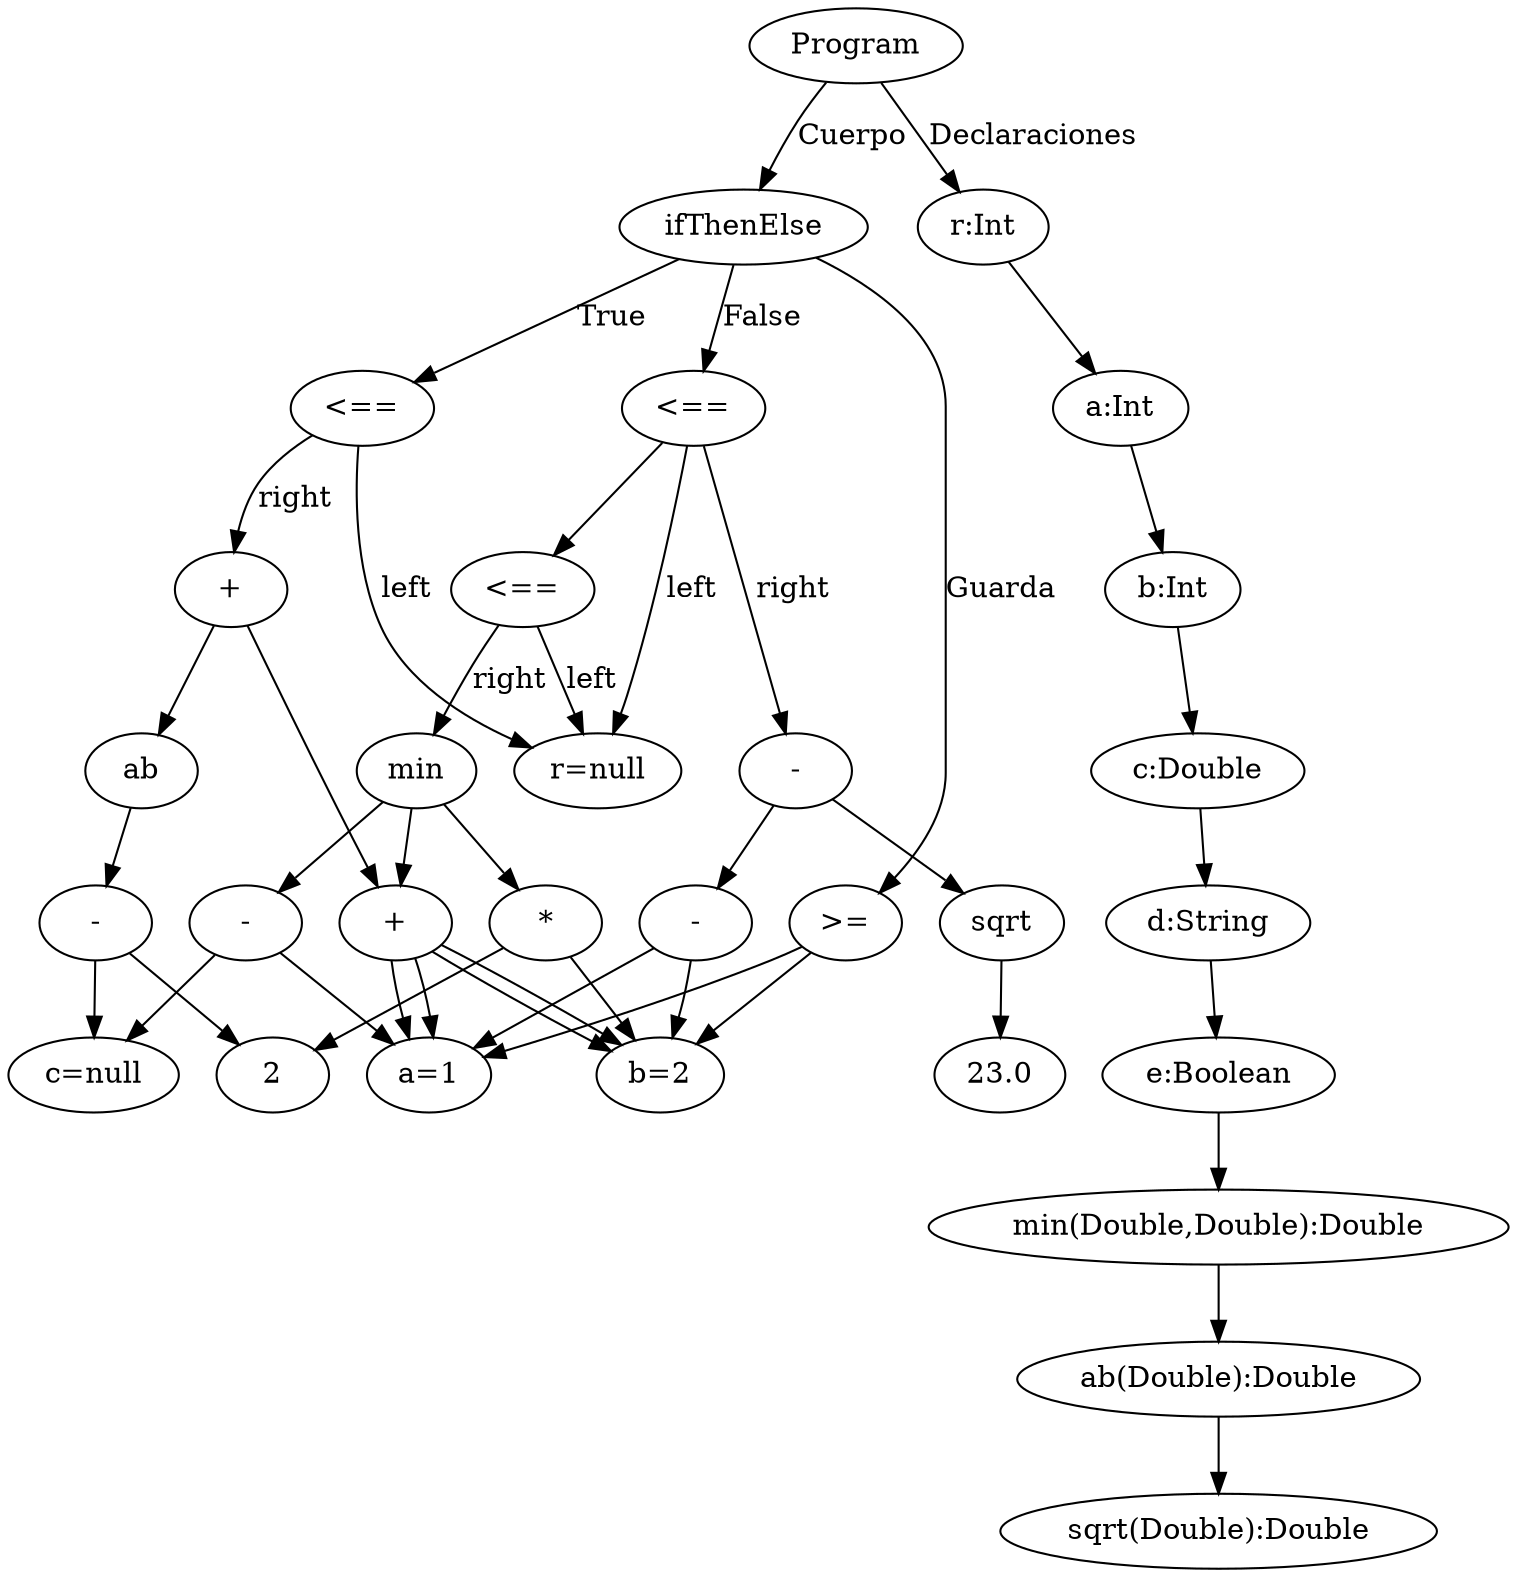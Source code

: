 digraph Program { 
 

"1" [label="Program"];
"2" [label="ifThenElse"];
"1" -> "2" [label="Cuerpo"];
"3" [label="r:Int"];
"1" -> "3" [label="Declaraciones"];
"4" [label="a:Int"];
"3" -> "4";
"5" [label="b:Int"];
"4" -> "5";
"6" [label="c:Double"];
"5" -> "6";
"7" [label="d:String"];
"6" -> "7";
"8" [label="e:Boolean"];
"7" -> "8";
"9" [label="min(Double,Double):Double"];
"8" -> "9";
"10" [label="ab(Double):Double"];
"9" -> "10";
"11" [label="sqrt(Double):Double"];
"10" -> "11";
"12" [label=">="];
"13" [label="<=="];
"14" [label="<=="];
"2" -> "12" [label="Guarda"];
"2" -> "13" [label="True"];
"2" -> "14" [label="False"];
"15" [label="a=1"];
"16" [label="b=2"];
"12" -> "15";
"12" -> "16";
"17" [label="r=null"];
"18" [label="+"];
"13" -> "17" [label="left"];
"13" -> "18" [label="right"];
"19" [label="+"];
"20" [label="ab"];
"18" -> "19";
"18" -> "20";
"19" -> "15";
"19" -> "16";
"21" [label="-"];
"20" -> "21";
"22" [label="c=null"];
"23" [label="2"];
"21" -> "22";
"21" -> "23";
"24" [label="<=="];
"14" -> "24";
"25" [label="-"];
"14" -> "17" [label="left"];
"14" -> "25" [label="right"];
"26" [label="-"];
"27" [label="sqrt"];
"25" -> "26";
"25" -> "27";
"26" -> "15";
"26" -> "16";
"28" [label="23.0"];
"27" -> "28";
"29" [label="min"];
"24" -> "17" [label="left"];
"24" -> "29" [label="right"];
"29" -> "19";
"19" -> "15";
"19" -> "16";
"30" [label="-"];
"29" -> "30";
"30" -> "22";
"30" -> "15";
"31" [label="*"];
"29" -> "31";
"31" -> "23";
"31" -> "16";
}
